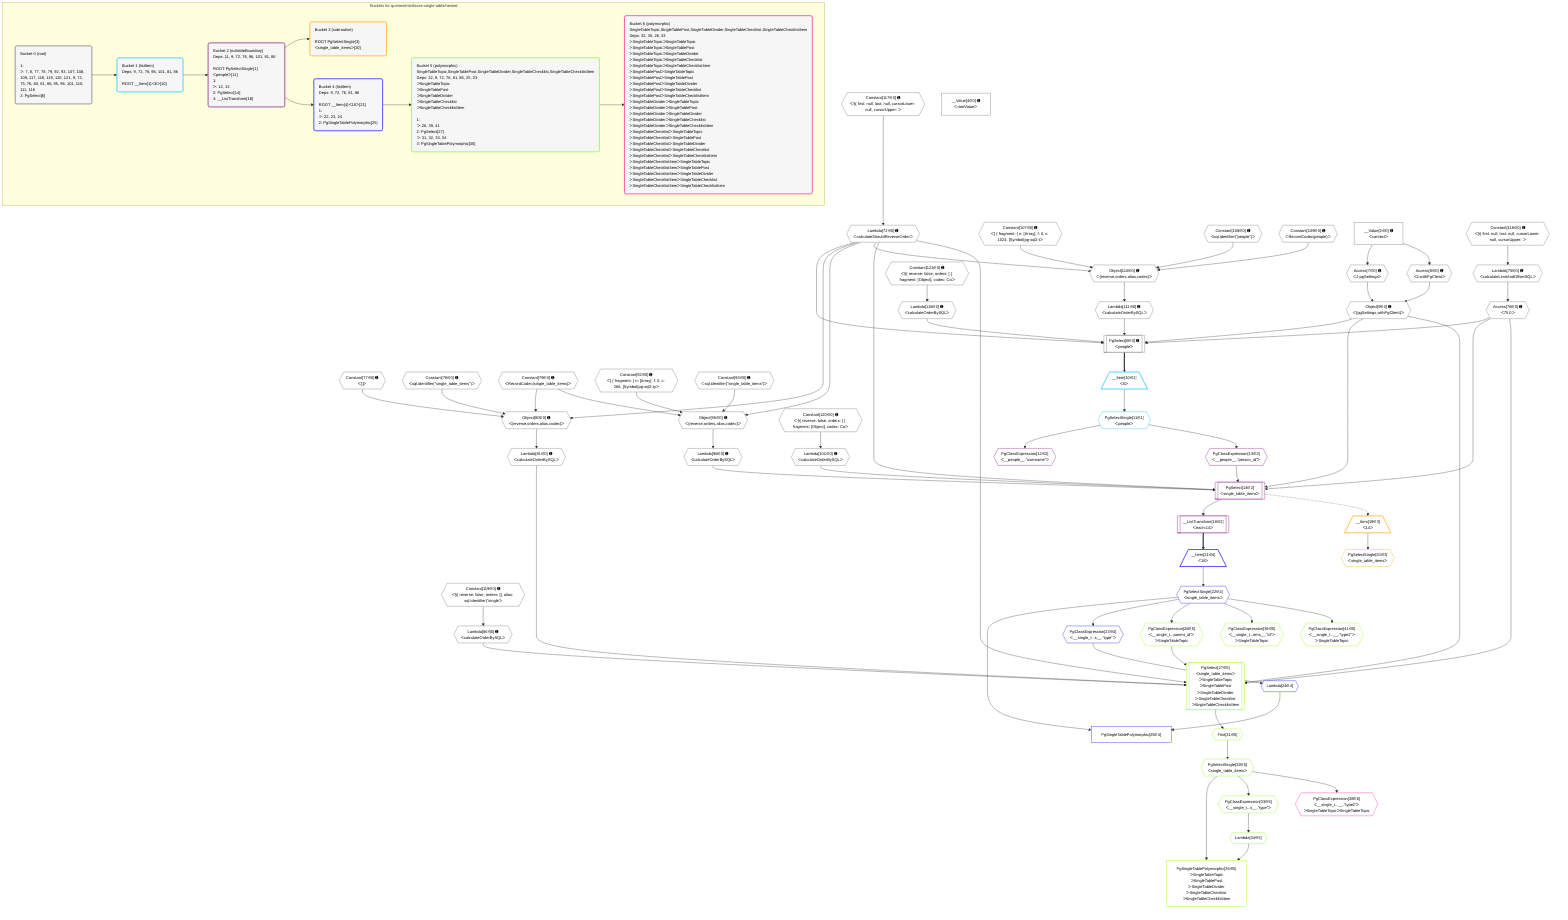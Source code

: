 %%{init: {'themeVariables': { 'fontSize': '12px'}}}%%
graph TD
    classDef path fill:#eee,stroke:#000,color:#000
    classDef plan fill:#fff,stroke-width:1px,color:#000
    classDef itemplan fill:#fff,stroke-width:2px,color:#000
    classDef unbatchedplan fill:#dff,stroke-width:1px,color:#000
    classDef sideeffectplan fill:#fcc,stroke-width:2px,color:#000
    classDef bucket fill:#f6f6f6,color:#000,stroke-width:2px,text-align:left


    %% plan dependencies
    PgSelect6[["PgSelect[6∈0] ➊<br />ᐸpeopleᐳ"]]:::plan
    Object9{{"Object[9∈0] ➊<br />ᐸ{pgSettings,withPgClient}ᐳ"}}:::plan
    Lambda72{{"Lambda[72∈0] ➊<br />ᐸcalculateShouldReverseOrderᐳ"}}:::plan
    Access76{{"Access[76∈0] ➊<br />ᐸ75.0ᐳ"}}:::plan
    Lambda111{{"Lambda[111∈0] ➊<br />ᐸcalculateOrderBySQLᐳ"}}:::plan
    Lambda116{{"Lambda[116∈0] ➊<br />ᐸcalculateOrderBySQLᐳ"}}:::plan
    Object9 & Lambda72 & Access76 & Lambda111 & Lambda116 --> PgSelect6
    Object80{{"Object[80∈0] ➊<br />ᐸ{reverse,orders,alias,codec}ᐳ"}}:::plan
    Constant77{{"Constant[77∈0] ➊<br />ᐸ[]ᐳ"}}:::plan
    Constant78{{"Constant[78∈0] ➊<br />ᐸsql.identifier(”single_table_items”)ᐳ"}}:::plan
    Constant79{{"Constant[79∈0] ➊<br />ᐸRecordCodec(single_table_items)ᐳ"}}:::plan
    Lambda72 & Constant77 & Constant78 & Constant79 --> Object80
    Object95{{"Object[95∈0] ➊<br />ᐸ{reverse,orders,alias,codec}ᐳ"}}:::plan
    Constant92{{"Constant[92∈0] ➊<br />ᐸ[ { fragment: { n: [Array], f: 0, c: 266, [Symbol(pg-sql2-tyᐳ"}}:::plan
    Constant93{{"Constant[93∈0] ➊<br />ᐸsql.identifier(”single_table_items”)ᐳ"}}:::plan
    Lambda72 & Constant92 & Constant93 & Constant79 --> Object95
    Object110{{"Object[110∈0] ➊<br />ᐸ{reverse,orders,alias,codec}ᐳ"}}:::plan
    Constant107{{"Constant[107∈0] ➊<br />ᐸ[ { fragment: { n: [Array], f: 0, c: 1024, [Symbol(pg-sql2-tᐳ"}}:::plan
    Constant108{{"Constant[108∈0] ➊<br />ᐸsql.identifier(”people”)ᐳ"}}:::plan
    Constant109{{"Constant[109∈0] ➊<br />ᐸRecordCodec(people)ᐳ"}}:::plan
    Lambda72 & Constant107 & Constant108 & Constant109 --> Object110
    Access7{{"Access[7∈0] ➊<br />ᐸ2.pgSettingsᐳ"}}:::plan
    Access8{{"Access[8∈0] ➊<br />ᐸ2.withPgClientᐳ"}}:::plan
    Access7 & Access8 --> Object9
    __Value2["__Value[2∈0] ➊<br />ᐸcontextᐳ"]:::plan
    __Value2 --> Access7
    __Value2 --> Access8
    Constant117{{"Constant[117∈0] ➊<br />ᐸ§{ first: null, last: null, cursorLower: null, cursorUpper: ᐳ"}}:::plan
    Constant117 --> Lambda72
    Lambda75{{"Lambda[75∈0] ➊<br />ᐸcalculateLimitAndOffsetSQLᐳ"}}:::plan
    Constant118{{"Constant[118∈0] ➊<br />ᐸ§{ first: null, last: null, cursorLower: null, cursorUpper: ᐳ"}}:::plan
    Constant118 --> Lambda75
    Lambda75 --> Access76
    Lambda81{{"Lambda[81∈0] ➊<br />ᐸcalculateOrderBySQLᐳ"}}:::plan
    Object80 --> Lambda81
    Lambda86{{"Lambda[86∈0] ➊<br />ᐸcalculateOrderBySQLᐳ"}}:::plan
    Constant119{{"Constant[119∈0] ➊<br />ᐸ§{ reverse: false, orders: [], alias: sql.identifier(”singleᐳ"}}:::plan
    Constant119 --> Lambda86
    Lambda96{{"Lambda[96∈0] ➊<br />ᐸcalculateOrderBySQLᐳ"}}:::plan
    Object95 --> Lambda96
    Lambda101{{"Lambda[101∈0] ➊<br />ᐸcalculateOrderBySQLᐳ"}}:::plan
    Constant120{{"Constant[120∈0] ➊<br />ᐸ§{ reverse: false, orders: [ { fragment: [Object], codec: Coᐳ"}}:::plan
    Constant120 --> Lambda101
    Object110 --> Lambda111
    Constant121{{"Constant[121∈0] ➊<br />ᐸ§{ reverse: false, orders: [ { fragment: [Object], codec: Coᐳ"}}:::plan
    Constant121 --> Lambda116
    __Value4["__Value[4∈0] ➊<br />ᐸrootValueᐳ"]:::plan
    __Item10[/"__Item[10∈1]<br />ᐸ6ᐳ"\]:::itemplan
    PgSelect6 ==> __Item10
    PgSelectSingle11{{"PgSelectSingle[11∈1]<br />ᐸpeopleᐳ"}}:::plan
    __Item10 --> PgSelectSingle11
    PgSelect14[["PgSelect[14∈2]<br />ᐸsingle_table_itemsᐳ"]]:::plan
    PgClassExpression13{{"PgClassExpression[13∈2]<br />ᐸ__people__.”person_id”ᐳ"}}:::plan
    Object9 & PgClassExpression13 & Lambda72 & Access76 & Lambda96 & Lambda101 --> PgSelect14
    PgClassExpression12{{"PgClassExpression[12∈2]<br />ᐸ__people__.”username”ᐳ"}}:::plan
    PgSelectSingle11 --> PgClassExpression12
    PgSelectSingle11 --> PgClassExpression13
    __ListTransform18[["__ListTransform[18∈2]<br />ᐸeach:14ᐳ"]]:::plan
    PgSelect14 --> __ListTransform18
    __Item19[/"__Item[19∈3]<br />ᐸ14ᐳ"\]:::itemplan
    PgSelect14 -.-> __Item19
    PgSelectSingle20{{"PgSelectSingle[20∈3]<br />ᐸsingle_table_itemsᐳ"}}:::plan
    __Item19 --> PgSelectSingle20
    PgSingleTablePolymorphic25["PgSingleTablePolymorphic[25∈4]"]:::plan
    Lambda24{{"Lambda[24∈4]"}}:::plan
    PgSelectSingle22{{"PgSelectSingle[22∈4]<br />ᐸsingle_table_itemsᐳ"}}:::plan
    Lambda24 & PgSelectSingle22 --> PgSingleTablePolymorphic25
    __Item21[/"__Item[21∈4]<br />ᐸ18ᐳ"\]:::itemplan
    __ListTransform18 ==> __Item21
    __Item21 --> PgSelectSingle22
    PgClassExpression23{{"PgClassExpression[23∈4]<br />ᐸ__single_t...s__.”type”ᐳ"}}:::plan
    PgSelectSingle22 --> PgClassExpression23
    PgClassExpression23 --> Lambda24
    PgSelect27[["PgSelect[27∈5]<br />ᐸsingle_table_itemsᐳ<br />ᐳSingleTableTopic<br />ᐳSingleTablePost<br />ᐳSingleTableDivider<br />ᐳSingleTableChecklist<br />ᐳSingleTableChecklistItem"]]:::plan
    PgClassExpression26{{"PgClassExpression[26∈5]<br />ᐸ__single_t...parent_id”ᐳ<br />ᐳSingleTableTopic"}}:::plan
    Object9 & PgClassExpression26 & Lambda72 & Access76 & Lambda81 & Lambda86 --> PgSelect27
    PgSingleTablePolymorphic35["PgSingleTablePolymorphic[35∈5]<br />ᐳSingleTableTopic<br />ᐳSingleTablePost<br />ᐳSingleTableDivider<br />ᐳSingleTableChecklist<br />ᐳSingleTableChecklistItem"]:::plan
    Lambda34{{"Lambda[34∈5]"}}:::plan
    PgSelectSingle32{{"PgSelectSingle[32∈5]<br />ᐸsingle_table_itemsᐳ"}}:::plan
    Lambda34 & PgSelectSingle32 --> PgSingleTablePolymorphic35
    PgSelectSingle22 --> PgClassExpression26
    First31{{"First[31∈5]"}}:::plan
    PgSelect27 --> First31
    First31 --> PgSelectSingle32
    PgClassExpression33{{"PgClassExpression[33∈5]<br />ᐸ__single_t...s__.”type”ᐳ"}}:::plan
    PgSelectSingle32 --> PgClassExpression33
    PgClassExpression33 --> Lambda34
    PgClassExpression39{{"PgClassExpression[39∈5]<br />ᐸ__single_t...ems__.”id”ᐳ<br />ᐳSingleTableTopic"}}:::plan
    PgSelectSingle22 --> PgClassExpression39
    PgClassExpression41{{"PgClassExpression[41∈5]<br />ᐸ__single_t...__.”type2”ᐳ<br />ᐳSingleTableTopic"}}:::plan
    PgSelectSingle22 --> PgClassExpression41
    PgClassExpression38{{"PgClassExpression[38∈6]<br />ᐸ__single_t...__.”type2”ᐳ<br />ᐳSingleTableTopicᐳSingleTableTopic"}}:::plan
    PgSelectSingle32 --> PgClassExpression38

    %% define steps

    subgraph "Buckets for queries/interfaces-single-table/nested"
    Bucket0("Bucket 0 (root)<br /><br />1: <br />ᐳ: 7, 8, 77, 78, 79, 92, 93, 107, 108, 109, 117, 118, 119, 120, 121, 9, 72, 75, 76, 80, 81, 86, 95, 96, 101, 110, 111, 116<br />2: PgSelect[6]"):::bucket
    classDef bucket0 stroke:#696969
    class Bucket0,__Value2,__Value4,PgSelect6,Access7,Access8,Object9,Lambda72,Lambda75,Access76,Constant77,Constant78,Constant79,Object80,Lambda81,Lambda86,Constant92,Constant93,Object95,Lambda96,Lambda101,Constant107,Constant108,Constant109,Object110,Lambda111,Lambda116,Constant117,Constant118,Constant119,Constant120,Constant121 bucket0
    Bucket1("Bucket 1 (listItem)<br />Deps: 9, 72, 76, 96, 101, 81, 86<br /><br />ROOT __Item{1}ᐸ6ᐳ[10]"):::bucket
    classDef bucket1 stroke:#00bfff
    class Bucket1,__Item10,PgSelectSingle11 bucket1
    Bucket2("Bucket 2 (nullableBoundary)<br />Deps: 11, 9, 72, 76, 96, 101, 81, 86<br /><br />ROOT PgSelectSingle{1}ᐸpeopleᐳ[11]<br />1: <br />ᐳ: 12, 13<br />2: PgSelect[14]<br />3: __ListTransform[18]"):::bucket
    classDef bucket2 stroke:#7f007f
    class Bucket2,PgClassExpression12,PgClassExpression13,PgSelect14,__ListTransform18 bucket2
    Bucket3("Bucket 3 (subroutine)<br /><br />ROOT PgSelectSingle{3}ᐸsingle_table_itemsᐳ[20]"):::bucket
    classDef bucket3 stroke:#ffa500
    class Bucket3,__Item19,PgSelectSingle20 bucket3
    Bucket4("Bucket 4 (listItem)<br />Deps: 9, 72, 76, 81, 86<br /><br />ROOT __Item{4}ᐸ18ᐳ[21]<br />1: <br />ᐳ: 22, 23, 24<br />2: PgSingleTablePolymorphic[25]"):::bucket
    classDef bucket4 stroke:#0000ff
    class Bucket4,__Item21,PgSelectSingle22,PgClassExpression23,Lambda24,PgSingleTablePolymorphic25 bucket4
    Bucket5("Bucket 5 (polymorphic)<br />SingleTableTopic,SingleTablePost,SingleTableDivider,SingleTableChecklist,SingleTableChecklistItem<br />Deps: 22, 9, 72, 76, 81, 86, 25, 23<br />ᐳSingleTableTopic<br />ᐳSingleTablePost<br />ᐳSingleTableDivider<br />ᐳSingleTableChecklist<br />ᐳSingleTableChecklistItem<br /><br />1: <br />ᐳ: 26, 39, 41<br />2: PgSelect[27]<br />ᐳ: 31, 32, 33, 34<br />3: PgSingleTablePolymorphic[35]"):::bucket
    classDef bucket5 stroke:#7fff00
    class Bucket5,PgClassExpression26,PgSelect27,First31,PgSelectSingle32,PgClassExpression33,Lambda34,PgSingleTablePolymorphic35,PgClassExpression39,PgClassExpression41 bucket5
    Bucket6("Bucket 6 (polymorphic)<br />SingleTableTopic,SingleTablePost,SingleTableDivider,SingleTableChecklist,SingleTableChecklistItem<br />Deps: 32, 35, 26, 33<br />ᐳSingleTableTopicᐳSingleTableTopic<br />ᐳSingleTableTopicᐳSingleTablePost<br />ᐳSingleTableTopicᐳSingleTableDivider<br />ᐳSingleTableTopicᐳSingleTableChecklist<br />ᐳSingleTableTopicᐳSingleTableChecklistItem<br />ᐳSingleTablePostᐳSingleTableTopic<br />ᐳSingleTablePostᐳSingleTablePost<br />ᐳSingleTablePostᐳSingleTableDivider<br />ᐳSingleTablePostᐳSingleTableChecklist<br />ᐳSingleTablePostᐳSingleTableChecklistItem<br />ᐳSingleTableDividerᐳSingleTableTopic<br />ᐳSingleTableDividerᐳSingleTablePost<br />ᐳSingleTableDividerᐳSingleTableDivider<br />ᐳSingleTableDividerᐳSingleTableChecklist<br />ᐳSingleTableDividerᐳSingleTableChecklistItem<br />ᐳSingleTableChecklistᐳSingleTableTopic<br />ᐳSingleTableChecklistᐳSingleTablePost<br />ᐳSingleTableChecklistᐳSingleTableDivider<br />ᐳSingleTableChecklistᐳSingleTableChecklist<br />ᐳSingleTableChecklistᐳSingleTableChecklistItem<br />ᐳSingleTableChecklistItemᐳSingleTableTopic<br />ᐳSingleTableChecklistItemᐳSingleTablePost<br />ᐳSingleTableChecklistItemᐳSingleTableDivider<br />ᐳSingleTableChecklistItemᐳSingleTableChecklist<br />ᐳSingleTableChecklistItemᐳSingleTableChecklistItem"):::bucket
    classDef bucket6 stroke:#ff1493
    class Bucket6,PgClassExpression38 bucket6
    Bucket0 --> Bucket1
    Bucket1 --> Bucket2
    Bucket2 --> Bucket3 & Bucket4
    Bucket4 --> Bucket5
    Bucket5 --> Bucket6
    end